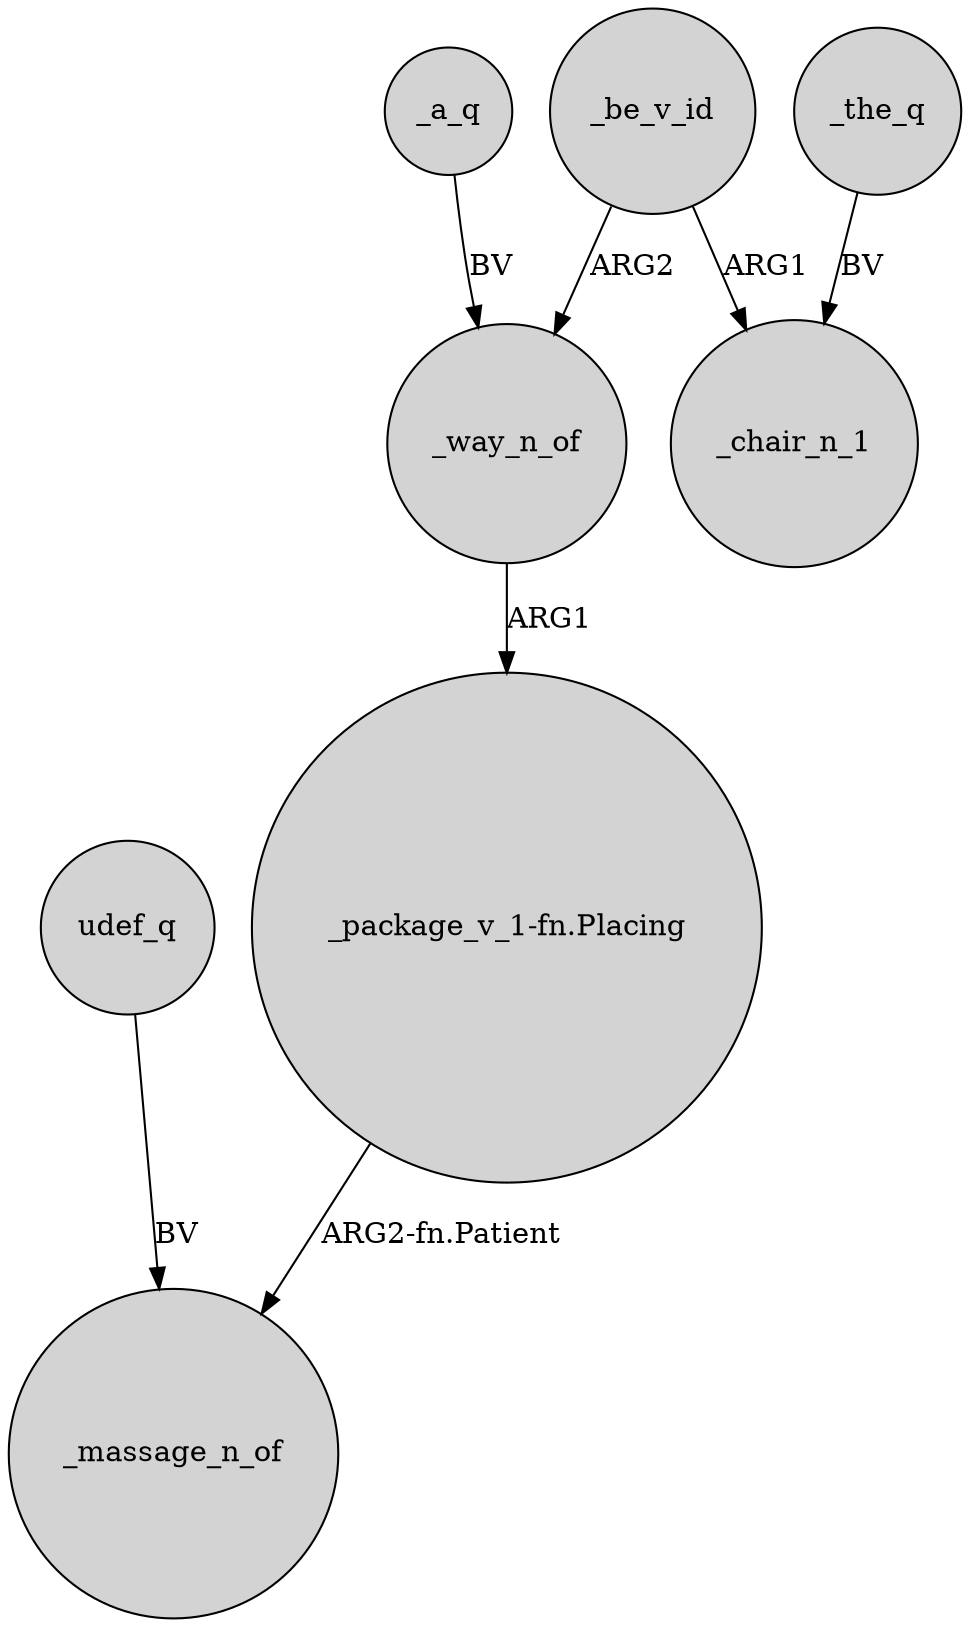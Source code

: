 digraph {
	node [shape=circle style=filled]
	_way_n_of -> "_package_v_1-fn.Placing" [label=ARG1]
	_be_v_id -> _chair_n_1 [label=ARG1]
	_the_q -> _chair_n_1 [label=BV]
	_a_q -> _way_n_of [label=BV]
	_be_v_id -> _way_n_of [label=ARG2]
	udef_q -> _massage_n_of [label=BV]
	"_package_v_1-fn.Placing" -> _massage_n_of [label="ARG2-fn.Patient"]
}
